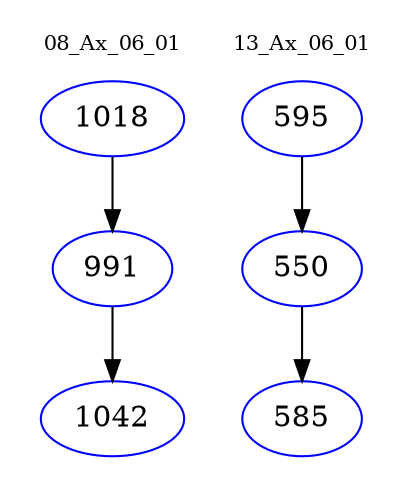 digraph{
subgraph cluster_0 {
color = white
label = "08_Ax_06_01";
fontsize=10;
T0_1018 [label="1018", color="blue"]
T0_1018 -> T0_991 [color="black"]
T0_991 [label="991", color="blue"]
T0_991 -> T0_1042 [color="black"]
T0_1042 [label="1042", color="blue"]
}
subgraph cluster_1 {
color = white
label = "13_Ax_06_01";
fontsize=10;
T1_595 [label="595", color="blue"]
T1_595 -> T1_550 [color="black"]
T1_550 [label="550", color="blue"]
T1_550 -> T1_585 [color="black"]
T1_585 [label="585", color="blue"]
}
}
